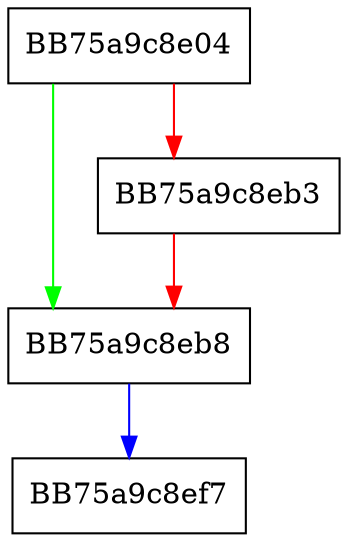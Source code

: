 digraph cfi_model {
  node [shape="box"];
  graph [splines=ortho];
  BB75a9c8e04 -> BB75a9c8eb8 [color="green"];
  BB75a9c8e04 -> BB75a9c8eb3 [color="red"];
  BB75a9c8eb3 -> BB75a9c8eb8 [color="red"];
  BB75a9c8eb8 -> BB75a9c8ef7 [color="blue"];
}